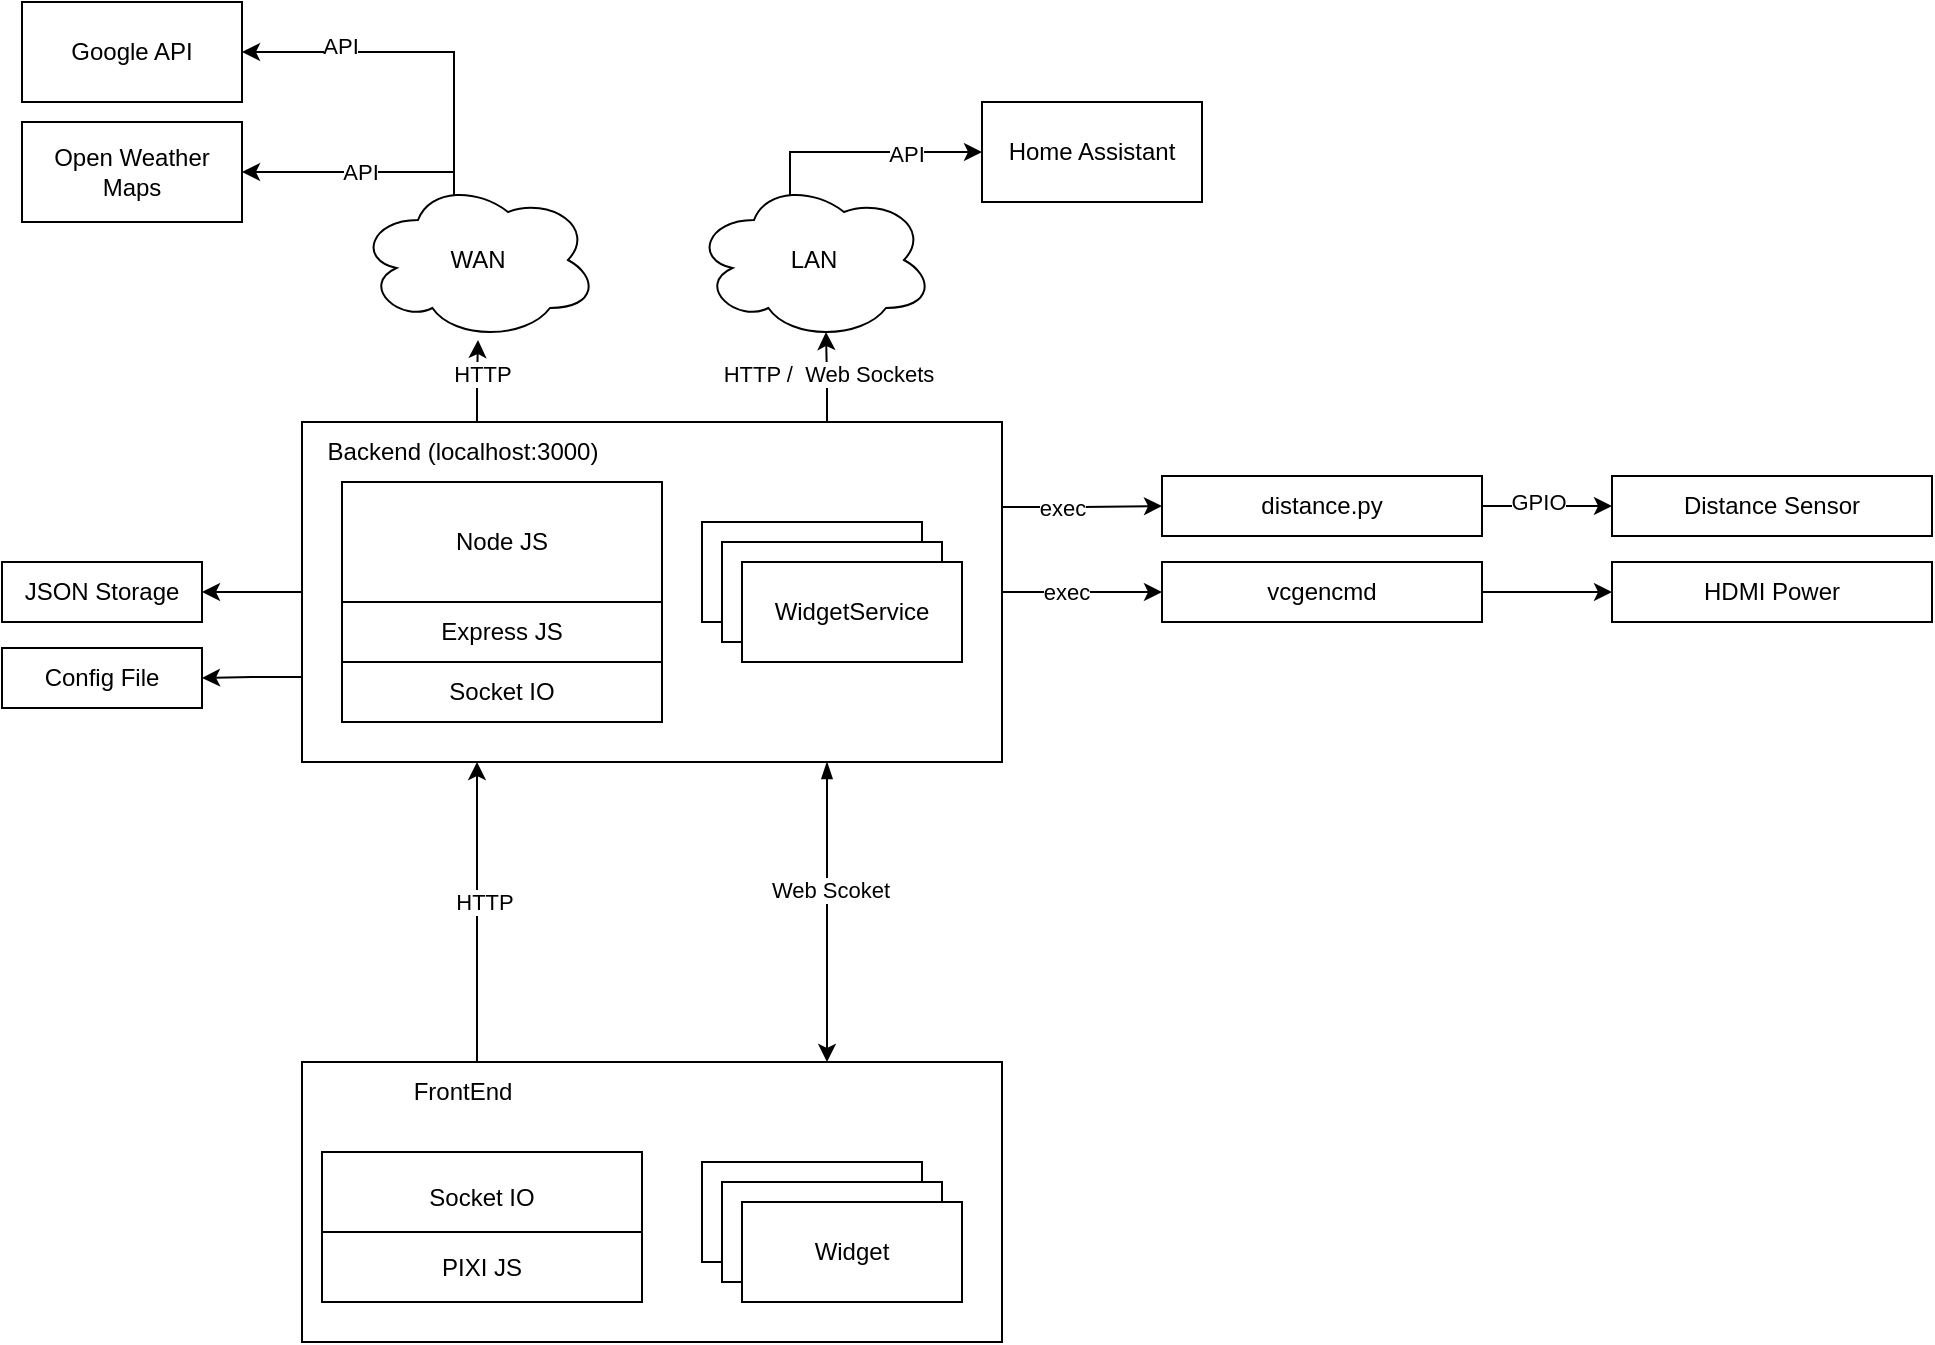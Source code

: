 <mxfile version="21.1.2" type="device">
  <diagram id="uVS6uc0kL79xaF1yHBX0" name="Page-1">
    <mxGraphModel dx="1546" dy="2040" grid="1" gridSize="10" guides="1" tooltips="1" connect="1" arrows="1" fold="1" page="1" pageScale="1" pageWidth="827" pageHeight="1169" math="0" shadow="0">
      <root>
        <mxCell id="0" />
        <mxCell id="1" parent="0" />
        <mxCell id="ppidWAYYUGgvb0gdKOkn-27" style="edgeStyle=orthogonalEdgeStyle;rounded=0;orthogonalLoop=1;jettySize=auto;html=1;entryX=0;entryY=0.5;entryDx=0;entryDy=0;exitX=1;exitY=0.25;exitDx=0;exitDy=0;" edge="1" parent="1" source="ppidWAYYUGgvb0gdKOkn-10" target="ppidWAYYUGgvb0gdKOkn-24">
          <mxGeometry relative="1" as="geometry" />
        </mxCell>
        <mxCell id="ppidWAYYUGgvb0gdKOkn-30" value="exec" style="edgeLabel;html=1;align=center;verticalAlign=middle;resizable=0;points=[];" vertex="1" connectable="0" parent="ppidWAYYUGgvb0gdKOkn-27">
          <mxGeometry x="-0.429" y="2" relative="1" as="geometry">
            <mxPoint x="7" y="2" as="offset" />
          </mxGeometry>
        </mxCell>
        <mxCell id="ppidWAYYUGgvb0gdKOkn-28" style="edgeStyle=orthogonalEdgeStyle;rounded=0;orthogonalLoop=1;jettySize=auto;html=1;entryX=0;entryY=0.5;entryDx=0;entryDy=0;" edge="1" parent="1" source="ppidWAYYUGgvb0gdKOkn-10" target="ppidWAYYUGgvb0gdKOkn-26">
          <mxGeometry relative="1" as="geometry" />
        </mxCell>
        <mxCell id="ppidWAYYUGgvb0gdKOkn-31" value="exec" style="edgeLabel;html=1;align=center;verticalAlign=middle;resizable=0;points=[];" vertex="1" connectable="0" parent="ppidWAYYUGgvb0gdKOkn-28">
          <mxGeometry x="-0.2" relative="1" as="geometry">
            <mxPoint as="offset" />
          </mxGeometry>
        </mxCell>
        <mxCell id="ppidWAYYUGgvb0gdKOkn-38" style="edgeStyle=orthogonalEdgeStyle;rounded=0;orthogonalLoop=1;jettySize=auto;html=1;exitX=0.25;exitY=0;exitDx=0;exitDy=0;" edge="1" parent="1" source="ppidWAYYUGgvb0gdKOkn-10" target="ppidWAYYUGgvb0gdKOkn-37">
          <mxGeometry relative="1" as="geometry" />
        </mxCell>
        <mxCell id="ppidWAYYUGgvb0gdKOkn-48" value="HTTP" style="edgeLabel;html=1;align=center;verticalAlign=middle;resizable=0;points=[];" vertex="1" connectable="0" parent="ppidWAYYUGgvb0gdKOkn-38">
          <mxGeometry x="0.205" y="-2" relative="1" as="geometry">
            <mxPoint as="offset" />
          </mxGeometry>
        </mxCell>
        <mxCell id="ppidWAYYUGgvb0gdKOkn-40" style="edgeStyle=orthogonalEdgeStyle;rounded=0;orthogonalLoop=1;jettySize=auto;html=1;entryX=0.55;entryY=0.95;entryDx=0;entryDy=0;entryPerimeter=0;exitX=0.75;exitY=0;exitDx=0;exitDy=0;" edge="1" parent="1" source="ppidWAYYUGgvb0gdKOkn-10" target="ppidWAYYUGgvb0gdKOkn-39">
          <mxGeometry relative="1" as="geometry" />
        </mxCell>
        <mxCell id="ppidWAYYUGgvb0gdKOkn-49" value="HTTP /&amp;nbsp; Web Sockets" style="edgeLabel;html=1;align=center;verticalAlign=middle;resizable=0;points=[];" vertex="1" connectable="0" parent="ppidWAYYUGgvb0gdKOkn-40">
          <mxGeometry x="0.099" y="-1" relative="1" as="geometry">
            <mxPoint as="offset" />
          </mxGeometry>
        </mxCell>
        <mxCell id="ppidWAYYUGgvb0gdKOkn-53" style="edgeStyle=orthogonalEdgeStyle;rounded=0;orthogonalLoop=1;jettySize=auto;html=1;entryX=1;entryY=0.5;entryDx=0;entryDy=0;" edge="1" parent="1" source="ppidWAYYUGgvb0gdKOkn-10" target="ppidWAYYUGgvb0gdKOkn-52">
          <mxGeometry relative="1" as="geometry" />
        </mxCell>
        <mxCell id="ppidWAYYUGgvb0gdKOkn-55" style="edgeStyle=orthogonalEdgeStyle;rounded=0;orthogonalLoop=1;jettySize=auto;html=1;entryX=1;entryY=0.5;entryDx=0;entryDy=0;exitX=0;exitY=0.75;exitDx=0;exitDy=0;" edge="1" parent="1" source="ppidWAYYUGgvb0gdKOkn-10" target="ppidWAYYUGgvb0gdKOkn-54">
          <mxGeometry relative="1" as="geometry" />
        </mxCell>
        <mxCell id="ppidWAYYUGgvb0gdKOkn-10" value="" style="rounded=0;whiteSpace=wrap;html=1;" vertex="1" parent="1">
          <mxGeometry x="350" y="-760" width="350" height="170" as="geometry" />
        </mxCell>
        <mxCell id="ppidWAYYUGgvb0gdKOkn-2" value="Node JS" style="rounded=0;whiteSpace=wrap;html=1;" vertex="1" parent="1">
          <mxGeometry x="370" y="-730" width="160" height="60" as="geometry" />
        </mxCell>
        <mxCell id="ppidWAYYUGgvb0gdKOkn-3" value="Express JS" style="rounded=0;whiteSpace=wrap;html=1;" vertex="1" parent="1">
          <mxGeometry x="370" y="-670" width="160" height="30" as="geometry" />
        </mxCell>
        <mxCell id="ppidWAYYUGgvb0gdKOkn-4" value="Socket IO" style="rounded=0;whiteSpace=wrap;html=1;" vertex="1" parent="1">
          <mxGeometry x="370" y="-640" width="160" height="30" as="geometry" />
        </mxCell>
        <mxCell id="ppidWAYYUGgvb0gdKOkn-5" value="WidgetService" style="rounded=0;whiteSpace=wrap;html=1;" vertex="1" parent="1">
          <mxGeometry x="550" y="-710" width="110" height="50" as="geometry" />
        </mxCell>
        <mxCell id="ppidWAYYUGgvb0gdKOkn-7" value="WidgetService" style="rounded=0;whiteSpace=wrap;html=1;" vertex="1" parent="1">
          <mxGeometry x="560" y="-700" width="110" height="50" as="geometry" />
        </mxCell>
        <mxCell id="ppidWAYYUGgvb0gdKOkn-8" value="WidgetService" style="rounded=0;whiteSpace=wrap;html=1;" vertex="1" parent="1">
          <mxGeometry x="570" y="-690" width="110" height="50" as="geometry" />
        </mxCell>
        <mxCell id="ppidWAYYUGgvb0gdKOkn-11" value="Backend (localhost:3000)" style="text;html=1;align=center;verticalAlign=middle;resizable=0;points=[];autosize=1;strokeColor=none;fillColor=none;" vertex="1" parent="1">
          <mxGeometry x="350" y="-760" width="160" height="30" as="geometry" />
        </mxCell>
        <mxCell id="ppidWAYYUGgvb0gdKOkn-20" style="edgeStyle=orthogonalEdgeStyle;rounded=0;orthogonalLoop=1;jettySize=auto;html=1;entryX=0.25;entryY=1;entryDx=0;entryDy=0;exitX=0.25;exitY=0;exitDx=0;exitDy=0;" edge="1" parent="1" source="ppidWAYYUGgvb0gdKOkn-12" target="ppidWAYYUGgvb0gdKOkn-10">
          <mxGeometry relative="1" as="geometry" />
        </mxCell>
        <mxCell id="ppidWAYYUGgvb0gdKOkn-23" value="HTTP" style="edgeLabel;html=1;align=center;verticalAlign=middle;resizable=0;points=[];" vertex="1" connectable="0" parent="ppidWAYYUGgvb0gdKOkn-20">
          <mxGeometry x="0.267" y="-3" relative="1" as="geometry">
            <mxPoint y="15" as="offset" />
          </mxGeometry>
        </mxCell>
        <mxCell id="ppidWAYYUGgvb0gdKOkn-21" style="edgeStyle=orthogonalEdgeStyle;rounded=0;orthogonalLoop=1;jettySize=auto;html=1;exitX=0.75;exitY=0;exitDx=0;exitDy=0;endArrow=blockThin;endFill=1;startArrow=classic;startFill=1;entryX=0.75;entryY=1;entryDx=0;entryDy=0;" edge="1" parent="1" source="ppidWAYYUGgvb0gdKOkn-12" target="ppidWAYYUGgvb0gdKOkn-10">
          <mxGeometry relative="1" as="geometry">
            <mxPoint x="613" y="-590" as="targetPoint" />
          </mxGeometry>
        </mxCell>
        <mxCell id="ppidWAYYUGgvb0gdKOkn-22" value="Web Scoket" style="edgeLabel;html=1;align=center;verticalAlign=middle;resizable=0;points=[];" vertex="1" connectable="0" parent="ppidWAYYUGgvb0gdKOkn-21">
          <mxGeometry x="0.147" relative="1" as="geometry">
            <mxPoint x="1" as="offset" />
          </mxGeometry>
        </mxCell>
        <mxCell id="ppidWAYYUGgvb0gdKOkn-12" value="" style="rounded=0;whiteSpace=wrap;html=1;" vertex="1" parent="1">
          <mxGeometry x="350" y="-440" width="350" height="140" as="geometry" />
        </mxCell>
        <mxCell id="ppidWAYYUGgvb0gdKOkn-13" value="Socket IO" style="rounded=0;whiteSpace=wrap;html=1;" vertex="1" parent="1">
          <mxGeometry x="360" y="-395" width="160" height="45" as="geometry" />
        </mxCell>
        <mxCell id="ppidWAYYUGgvb0gdKOkn-14" value="PIXI JS" style="rounded=0;whiteSpace=wrap;html=1;" vertex="1" parent="1">
          <mxGeometry x="360" y="-355" width="160" height="35" as="geometry" />
        </mxCell>
        <mxCell id="ppidWAYYUGgvb0gdKOkn-16" value="WidgetService" style="rounded=0;whiteSpace=wrap;html=1;" vertex="1" parent="1">
          <mxGeometry x="550" y="-390" width="110" height="50" as="geometry" />
        </mxCell>
        <mxCell id="ppidWAYYUGgvb0gdKOkn-17" value="WidgetService" style="rounded=0;whiteSpace=wrap;html=1;" vertex="1" parent="1">
          <mxGeometry x="560" y="-380" width="110" height="50" as="geometry" />
        </mxCell>
        <mxCell id="ppidWAYYUGgvb0gdKOkn-18" value="Widget" style="rounded=0;whiteSpace=wrap;html=1;" vertex="1" parent="1">
          <mxGeometry x="570" y="-370" width="110" height="50" as="geometry" />
        </mxCell>
        <mxCell id="ppidWAYYUGgvb0gdKOkn-19" value="FrontEnd" style="text;html=1;align=center;verticalAlign=middle;resizable=0;points=[];autosize=1;strokeColor=none;fillColor=none;" vertex="1" parent="1">
          <mxGeometry x="395" y="-440" width="70" height="30" as="geometry" />
        </mxCell>
        <mxCell id="ppidWAYYUGgvb0gdKOkn-35" style="edgeStyle=orthogonalEdgeStyle;rounded=0;orthogonalLoop=1;jettySize=auto;html=1;entryX=0;entryY=0.5;entryDx=0;entryDy=0;" edge="1" parent="1" source="ppidWAYYUGgvb0gdKOkn-24" target="ppidWAYYUGgvb0gdKOkn-32">
          <mxGeometry relative="1" as="geometry" />
        </mxCell>
        <mxCell id="ppidWAYYUGgvb0gdKOkn-36" value="GPIO" style="edgeLabel;html=1;align=center;verticalAlign=middle;resizable=0;points=[];" vertex="1" connectable="0" parent="ppidWAYYUGgvb0gdKOkn-35">
          <mxGeometry x="-0.156" y="2" relative="1" as="geometry">
            <mxPoint as="offset" />
          </mxGeometry>
        </mxCell>
        <mxCell id="ppidWAYYUGgvb0gdKOkn-24" value="distance.py" style="rounded=0;whiteSpace=wrap;html=1;" vertex="1" parent="1">
          <mxGeometry x="780" y="-733" width="160" height="30" as="geometry" />
        </mxCell>
        <mxCell id="ppidWAYYUGgvb0gdKOkn-34" style="edgeStyle=orthogonalEdgeStyle;rounded=0;orthogonalLoop=1;jettySize=auto;html=1;entryX=0;entryY=0.5;entryDx=0;entryDy=0;" edge="1" parent="1" source="ppidWAYYUGgvb0gdKOkn-26" target="ppidWAYYUGgvb0gdKOkn-33">
          <mxGeometry relative="1" as="geometry" />
        </mxCell>
        <mxCell id="ppidWAYYUGgvb0gdKOkn-26" value="vcgencmd" style="rounded=0;whiteSpace=wrap;html=1;" vertex="1" parent="1">
          <mxGeometry x="780" y="-690" width="160" height="30" as="geometry" />
        </mxCell>
        <mxCell id="ppidWAYYUGgvb0gdKOkn-32" value="Distance Sensor" style="rounded=0;whiteSpace=wrap;html=1;" vertex="1" parent="1">
          <mxGeometry x="1005" y="-733" width="160" height="30" as="geometry" />
        </mxCell>
        <mxCell id="ppidWAYYUGgvb0gdKOkn-33" value="HDMI Power" style="rounded=0;whiteSpace=wrap;html=1;" vertex="1" parent="1">
          <mxGeometry x="1005" y="-690" width="160" height="30" as="geometry" />
        </mxCell>
        <mxCell id="ppidWAYYUGgvb0gdKOkn-45" value="API" style="edgeStyle=orthogonalEdgeStyle;rounded=0;orthogonalLoop=1;jettySize=auto;html=1;entryX=1;entryY=0.5;entryDx=0;entryDy=0;exitX=0.4;exitY=0.1;exitDx=0;exitDy=0;exitPerimeter=0;" edge="1" parent="1" source="ppidWAYYUGgvb0gdKOkn-37" target="ppidWAYYUGgvb0gdKOkn-44">
          <mxGeometry relative="1" as="geometry">
            <Array as="points">
              <mxPoint x="426" y="-885" />
            </Array>
          </mxGeometry>
        </mxCell>
        <mxCell id="ppidWAYYUGgvb0gdKOkn-46" style="edgeStyle=orthogonalEdgeStyle;rounded=0;orthogonalLoop=1;jettySize=auto;html=1;entryX=1;entryY=0.5;entryDx=0;entryDy=0;exitX=0.4;exitY=0.1;exitDx=0;exitDy=0;exitPerimeter=0;" edge="1" parent="1" source="ppidWAYYUGgvb0gdKOkn-37" target="ppidWAYYUGgvb0gdKOkn-43">
          <mxGeometry relative="1" as="geometry">
            <Array as="points">
              <mxPoint x="426" y="-945" />
            </Array>
          </mxGeometry>
        </mxCell>
        <mxCell id="ppidWAYYUGgvb0gdKOkn-47" value="API" style="edgeLabel;html=1;align=center;verticalAlign=middle;resizable=0;points=[];" vertex="1" connectable="0" parent="ppidWAYYUGgvb0gdKOkn-46">
          <mxGeometry x="0.448" y="-3" relative="1" as="geometry">
            <mxPoint as="offset" />
          </mxGeometry>
        </mxCell>
        <mxCell id="ppidWAYYUGgvb0gdKOkn-37" value="WAN" style="ellipse;shape=cloud;whiteSpace=wrap;html=1;" vertex="1" parent="1">
          <mxGeometry x="378" y="-881" width="120" height="80" as="geometry" />
        </mxCell>
        <mxCell id="ppidWAYYUGgvb0gdKOkn-50" style="edgeStyle=orthogonalEdgeStyle;rounded=0;orthogonalLoop=1;jettySize=auto;html=1;exitX=0.4;exitY=0.1;exitDx=0;exitDy=0;exitPerimeter=0;" edge="1" parent="1" source="ppidWAYYUGgvb0gdKOkn-39" target="ppidWAYYUGgvb0gdKOkn-41">
          <mxGeometry relative="1" as="geometry">
            <Array as="points">
              <mxPoint x="594" y="-895" />
            </Array>
          </mxGeometry>
        </mxCell>
        <mxCell id="ppidWAYYUGgvb0gdKOkn-51" value="API" style="edgeLabel;html=1;align=center;verticalAlign=middle;resizable=0;points=[];" vertex="1" connectable="0" parent="ppidWAYYUGgvb0gdKOkn-50">
          <mxGeometry x="0.349" y="-1" relative="1" as="geometry">
            <mxPoint as="offset" />
          </mxGeometry>
        </mxCell>
        <mxCell id="ppidWAYYUGgvb0gdKOkn-39" value="LAN" style="ellipse;shape=cloud;whiteSpace=wrap;html=1;" vertex="1" parent="1">
          <mxGeometry x="546" y="-881" width="120" height="80" as="geometry" />
        </mxCell>
        <mxCell id="ppidWAYYUGgvb0gdKOkn-41" value="Home Assistant" style="rounded=0;whiteSpace=wrap;html=1;" vertex="1" parent="1">
          <mxGeometry x="690" y="-920" width="110" height="50" as="geometry" />
        </mxCell>
        <mxCell id="ppidWAYYUGgvb0gdKOkn-43" value="Google API" style="rounded=0;whiteSpace=wrap;html=1;" vertex="1" parent="1">
          <mxGeometry x="210" y="-970" width="110" height="50" as="geometry" />
        </mxCell>
        <mxCell id="ppidWAYYUGgvb0gdKOkn-44" value="Open Weather Maps" style="rounded=0;whiteSpace=wrap;html=1;" vertex="1" parent="1">
          <mxGeometry x="210" y="-910" width="110" height="50" as="geometry" />
        </mxCell>
        <mxCell id="ppidWAYYUGgvb0gdKOkn-52" value="JSON Storage" style="rounded=0;whiteSpace=wrap;html=1;" vertex="1" parent="1">
          <mxGeometry x="200" y="-690" width="100" height="30" as="geometry" />
        </mxCell>
        <mxCell id="ppidWAYYUGgvb0gdKOkn-54" value="Config File" style="rounded=0;whiteSpace=wrap;html=1;" vertex="1" parent="1">
          <mxGeometry x="200" y="-647" width="100" height="30" as="geometry" />
        </mxCell>
      </root>
    </mxGraphModel>
  </diagram>
</mxfile>
